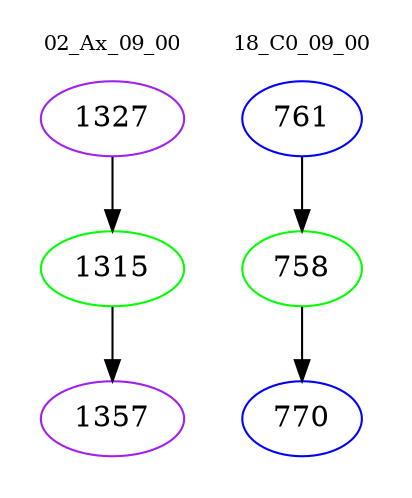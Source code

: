digraph{
subgraph cluster_0 {
color = white
label = "02_Ax_09_00";
fontsize=10;
T0_1327 [label="1327", color="purple"]
T0_1327 -> T0_1315 [color="black"]
T0_1315 [label="1315", color="green"]
T0_1315 -> T0_1357 [color="black"]
T0_1357 [label="1357", color="purple"]
}
subgraph cluster_1 {
color = white
label = "18_C0_09_00";
fontsize=10;
T1_761 [label="761", color="blue"]
T1_761 -> T1_758 [color="black"]
T1_758 [label="758", color="green"]
T1_758 -> T1_770 [color="black"]
T1_770 [label="770", color="blue"]
}
}
